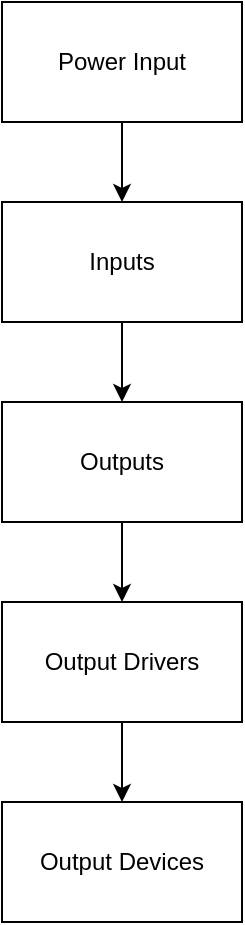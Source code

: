 <mxfile version="25.0.3">
  <diagram name="Page-1" id="D_c25MTS4sMs4tudxByK">
    <mxGraphModel grid="1" page="1" gridSize="10" guides="1" tooltips="1" connect="1" arrows="1" fold="1" pageScale="1" pageWidth="850" pageHeight="1100" math="0" shadow="0">
      <root>
        <mxCell id="0" />
        <mxCell id="1" parent="0" />
        <mxCell id="yNFw9FRE0S7sov7wL6gS-4" value="" style="edgeStyle=orthogonalEdgeStyle;rounded=0;orthogonalLoop=1;jettySize=auto;html=1;" edge="1" parent="1" source="yNFw9FRE0S7sov7wL6gS-2" target="yNFw9FRE0S7sov7wL6gS-3">
          <mxGeometry relative="1" as="geometry" />
        </mxCell>
        <mxCell id="yNFw9FRE0S7sov7wL6gS-2" value="Power Input" style="rounded=0;whiteSpace=wrap;html=1;" vertex="1" parent="1">
          <mxGeometry x="40" y="40" width="120" height="60" as="geometry" />
        </mxCell>
        <mxCell id="yNFw9FRE0S7sov7wL6gS-6" value="" style="edgeStyle=orthogonalEdgeStyle;rounded=0;orthogonalLoop=1;jettySize=auto;html=1;" edge="1" parent="1" source="yNFw9FRE0S7sov7wL6gS-3" target="yNFw9FRE0S7sov7wL6gS-5">
          <mxGeometry relative="1" as="geometry" />
        </mxCell>
        <mxCell id="yNFw9FRE0S7sov7wL6gS-3" value="Inputs" style="rounded=0;whiteSpace=wrap;html=1;" vertex="1" parent="1">
          <mxGeometry x="40" y="140" width="120" height="60" as="geometry" />
        </mxCell>
        <mxCell id="yNFw9FRE0S7sov7wL6gS-8" value="" style="edgeStyle=orthogonalEdgeStyle;rounded=0;orthogonalLoop=1;jettySize=auto;html=1;" edge="1" parent="1" source="yNFw9FRE0S7sov7wL6gS-5" target="yNFw9FRE0S7sov7wL6gS-7">
          <mxGeometry relative="1" as="geometry" />
        </mxCell>
        <mxCell id="yNFw9FRE0S7sov7wL6gS-5" value="Outputs" style="whiteSpace=wrap;html=1;rounded=0;" vertex="1" parent="1">
          <mxGeometry x="40" y="240" width="120" height="60" as="geometry" />
        </mxCell>
        <mxCell id="yNFw9FRE0S7sov7wL6gS-10" value="" style="edgeStyle=orthogonalEdgeStyle;rounded=0;orthogonalLoop=1;jettySize=auto;html=1;" edge="1" parent="1" source="yNFw9FRE0S7sov7wL6gS-7" target="yNFw9FRE0S7sov7wL6gS-9">
          <mxGeometry relative="1" as="geometry" />
        </mxCell>
        <mxCell id="yNFw9FRE0S7sov7wL6gS-7" value="Output Drivers" style="whiteSpace=wrap;html=1;rounded=0;" vertex="1" parent="1">
          <mxGeometry x="40" y="340" width="120" height="60" as="geometry" />
        </mxCell>
        <mxCell id="yNFw9FRE0S7sov7wL6gS-9" value="Output Devices" style="whiteSpace=wrap;html=1;rounded=0;" vertex="1" parent="1">
          <mxGeometry x="40" y="440" width="120" height="60" as="geometry" />
        </mxCell>
      </root>
    </mxGraphModel>
  </diagram>
</mxfile>

